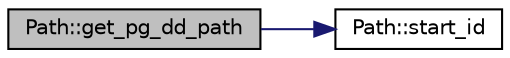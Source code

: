 digraph "Path::get_pg_dd_path"
{
  edge [fontname="Helvetica",fontsize="10",labelfontname="Helvetica",labelfontsize="10"];
  node [fontname="Helvetica",fontsize="10",shape=record];
  rankdir="LR";
  Node126 [label="Path::get_pg_dd_path",height=0.2,width=0.4,color="black", fillcolor="grey75", style="filled", fontcolor="black"];
  Node126 -> Node127 [color="midnightblue",fontsize="10",style="solid",fontname="Helvetica"];
  Node127 [label="Path::start_id",height=0.2,width=0.4,color="black", fillcolor="white", style="filled",URL="$classPath.html#a969ad8937eb448f350193fd203ad97d2"];
}
